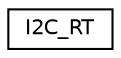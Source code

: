 digraph "Graphical Class Hierarchy"
{
  edge [fontname="Helvetica",fontsize="10",labelfontname="Helvetica",labelfontsize="10"];
  node [fontname="Helvetica",fontsize="10",shape=record];
  rankdir="LR";
  Node1 [label="I2C_RT",height=0.2,width=0.4,color="black", fillcolor="white", style="filled",URL="$class_i2_c___r_t.html",tooltip="Controls the I2C device of the mDot. mbed::I2C functionality is wrapped inside it&#39;s methods..."];
}

